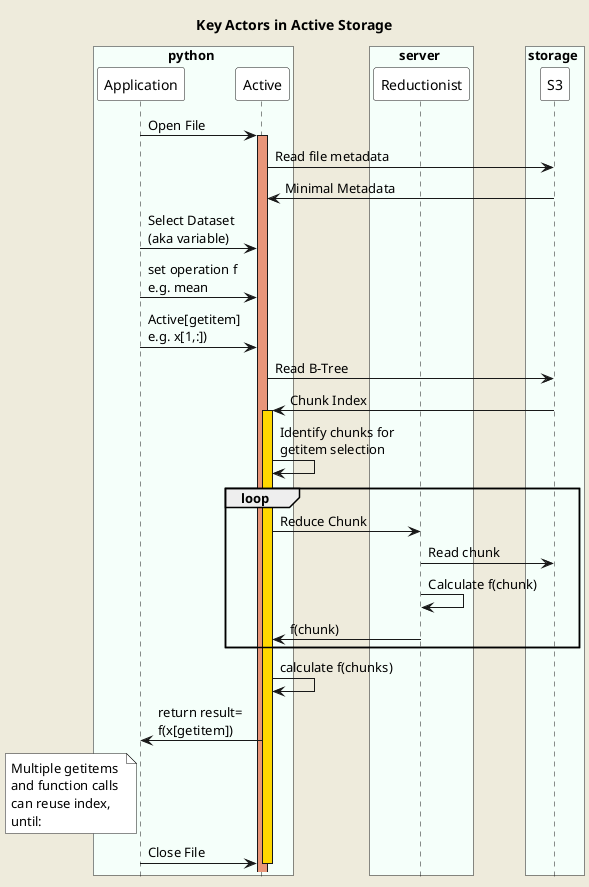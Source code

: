 @startuml
skinparam backgroundColor #EEEBDC
'skinparam handwritten true
skinparam notebackgroundcolor white

skinparam sequence {
    participantBackgroundColor White
    BackgroundColor White
}


hide footbox
title Key Actors in Active Storage 

box python #mintcream
participant Application 
participant Active
end box
box storage #mintcream
box server #mintcream
participant Reductionist
end box
participant S3
end box
Application -> Active: Open File
activate Active #DarkSalmon
Active -> S3: Read file metadata
S3 -> Active: Minimal Metadata 
Application -> Active: Select Dataset\n(aka variable)
Application -> Active: set operation f\ne.g. mean
Application -> Active: Active[getitem]\ne.g. x[1,:])
Active -> S3: Read B-Tree
S3 -> Active: Chunk Index
activate Active #gold
Active -> Active: Identify chunks for\ngetitem selection
loop 
Active -> Reductionist: Reduce Chunk
Reductionist -> S3 : Read chunk
Reductionist -> Reductionist: Calculate f(chunk)
Reductionist -> Active: f(chunk)
end 
Active -> Active: calculate f(chunks)
Active -> Application: return result=\nf(x[getitem])
note  left of Application
Multiple getitems 
and function calls 
can reuse index, 
until:
end note
Application -> Active: Close File
deactivate Active




@enduml